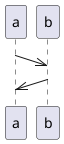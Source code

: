 {
  "sha1": "9ax23vsxv6unzb8yphheqh4iss1n6v0",
  "insertion": {
    "when": "2024-05-30T20:48:21.642Z",
    "url": "https://forum.plantuml.net/14145/plantuml-draw-odd-line?show=16139#c16139",
    "user": "plantuml@gmail.com"
  }
}
@startuml
a ->>(10) b
a (10)<<- b
@enduml
